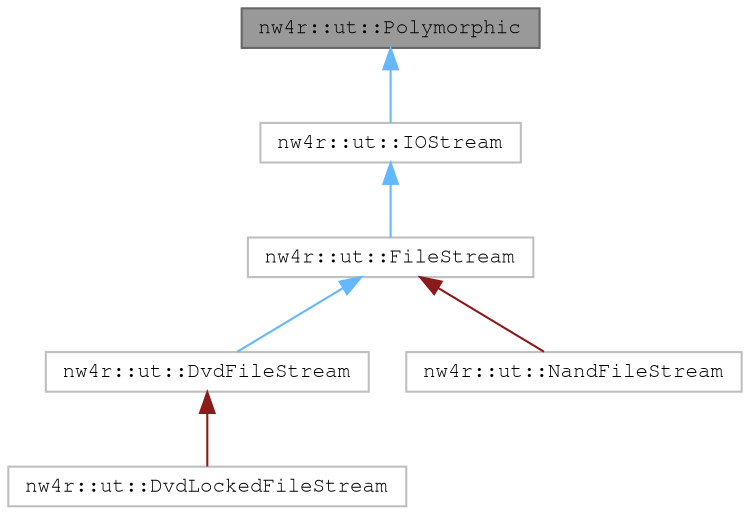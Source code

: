 digraph "nw4r::ut::Polymorphic"
{
 // LATEX_PDF_SIZE
  bgcolor="transparent";
  edge [fontname=FreeMono,fontsize=10,labelfontname=FreeMono,labelfontsize=10];
  node [fontname=FreeMono,fontsize=10,shape=box,height=0.2,width=0.4];
  Node1 [label="nw4r::ut::Polymorphic",height=0.2,width=0.4,color="gray40", fillcolor="grey60", style="filled", fontcolor="black",tooltip=" "];
  Node1 -> Node2 [dir="back",color="steelblue1",style="solid"];
  Node2 [label="nw4r::ut::IOStream",height=0.2,width=0.4,color="grey75", fillcolor="white", style="filled",URL="$structnw4r_1_1ut_1_1_i_o_stream.html",tooltip=" "];
  Node2 -> Node3 [dir="back",color="steelblue1",style="solid"];
  Node3 [label="nw4r::ut::FileStream",height=0.2,width=0.4,color="grey75", fillcolor="white", style="filled",URL="$classnw4r_1_1ut_1_1_file_stream.html",tooltip=" "];
  Node3 -> Node4 [dir="back",color="steelblue1",style="solid"];
  Node4 [label="nw4r::ut::DvdFileStream",height=0.2,width=0.4,color="grey75", fillcolor="white", style="filled",URL="$structnw4r_1_1ut_1_1_dvd_file_stream.html",tooltip=" "];
  Node4 -> Node5 [dir="back",color="firebrick4",style="solid"];
  Node5 [label="nw4r::ut::DvdLockedFileStream",height=0.2,width=0.4,color="grey75", fillcolor="white", style="filled",URL="$classnw4r_1_1ut_1_1_dvd_locked_file_stream.html",tooltip=" "];
  Node3 -> Node6 [dir="back",color="firebrick4",style="solid"];
  Node6 [label="nw4r::ut::NandFileStream",height=0.2,width=0.4,color="grey75", fillcolor="white", style="filled",URL="$classnw4r_1_1ut_1_1_nand_file_stream.html",tooltip=" "];
}
